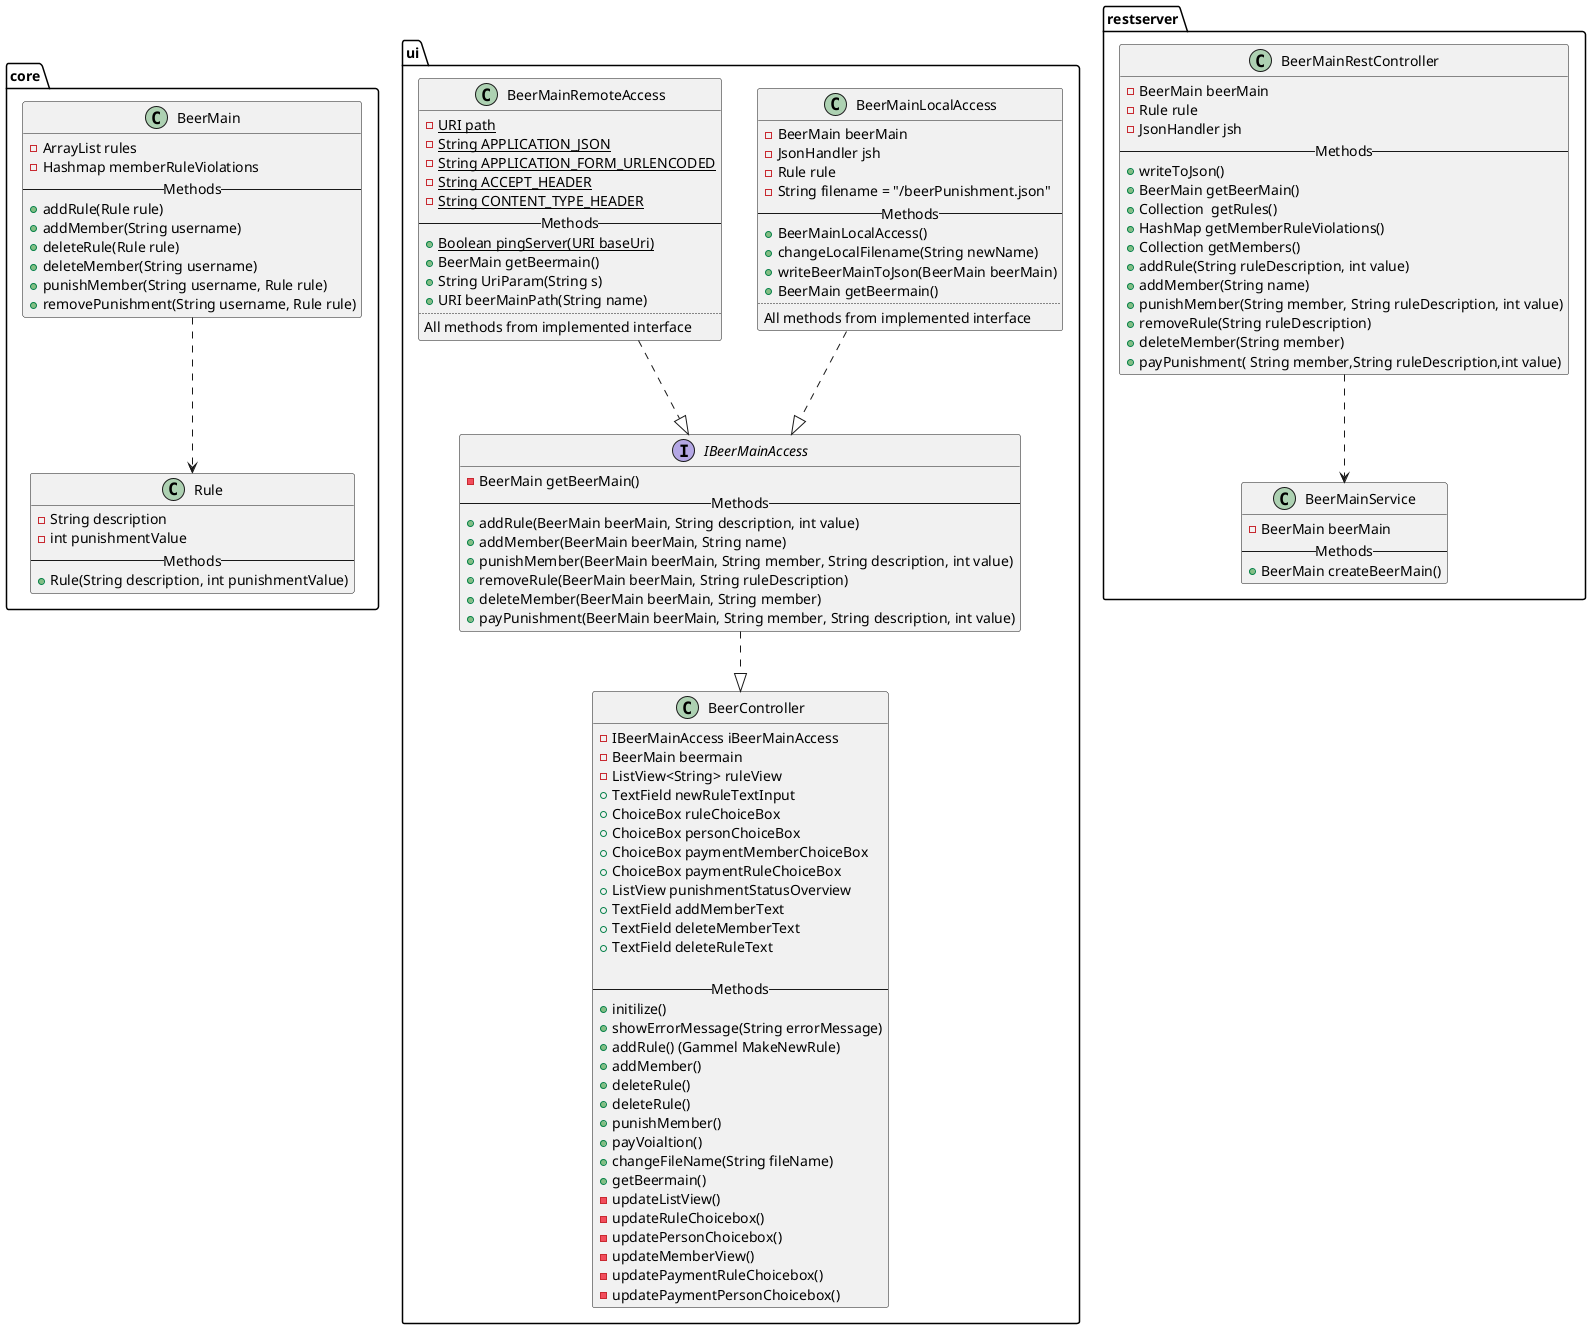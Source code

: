 @startuml
skinparam componentStyle uml2

 package "core" {
   class BeerMain{
     -ArrayList rules
     -Hashmap memberRuleViolations
     -- Methods --
     +addRule(Rule rule)
     +addMember(String username)
     +deleteRule(Rule rule)
     +deleteMember(String username)
     +punishMember(String username, Rule rule)
     +removePunishment(String username, Rule rule)
   }
   class Rule{
   -String description
   -int punishmentValue
   -- Methods --
   +Rule(String description, int punishmentValue)
   }
   BeerMain ..> Rule
}

package "ui"{
    class BeerController{
    -IBeerMainAccess iBeerMainAccess
    -BeerMain beermain
    - ListView<String> ruleView
    + TextField newRuleTextInput
    + ChoiceBox ruleChoiceBox
    + ChoiceBox personChoiceBox
    + ChoiceBox paymentMemberChoiceBox
    + ChoiceBox paymentRuleChoiceBox
    + ListView punishmentStatusOverview
    + TextField addMemberText
    + TextField deleteMemberText
    + TextField deleteRuleText

    -- Methods --
    +initilize()
    +showErrorMessage(String errorMessage)
    +addRule() (Gammel MakeNewRule)
    +addMember()
    +deleteRule()
    +deleteRule()
    +punishMember()
    +payVoialtion()
    +changeFileName(String fileName)
    +getBeermain()
    -updateListView()
    -updateRuleChoicebox()
    -updatePersonChoicebox()
    -updateMemberView()
    -updatePaymentRuleChoicebox()
    -updatePaymentPersonChoicebox()
   }
   class BeerMainLocalAccess {
   -BeerMain beerMain
   -JsonHandler jsh
   -Rule rule
   -String filename = "/beerPunishment.json"
   -- Methods --
   +BeerMainLocalAccess()
   +changeLocalFilename(String newName)
   +writeBeerMainToJson(BeerMain beerMain)
   +BeerMain getBeermain()
   ..
   All methods from implemented interface
   }
   class BeerMainRemoteAccess {
   -{static}URI path
   -{static}String APPLICATION_JSON
   -{static}String APPLICATION_FORM_URLENCODED
   -{static}String ACCEPT_HEADER
   -{static}String CONTENT_TYPE_HEADER
   -- Methods --
   +{static}Boolean pingServer(URI baseUri)
   +BeerMain getBeermain()
   +String UriParam(String s)
   +URI beerMainPath(String name)
   ..
      All methods from implemented interface
   }
   interface IBeerMainAccess {
   -BeerMain getBeerMain()
   -- Methods --
   +addRule(BeerMain beerMain, String description, int value)
   +addMember(BeerMain beerMain, String name)
   +punishMember(BeerMain beerMain, String member, String description, int value)
   +removeRule(BeerMain beerMain, String ruleDescription)
   +deleteMember(BeerMain beerMain, String member)
   +payPunishment(BeerMain beerMain, String member, String description, int value)
   }
   BeerMainLocalAccess ..|> IBeerMainAccess
   BeerMainRemoteAccess ..|> IBeerMainAccess
   IBeerMainAccess ..|> BeerController
}

package "restserver"{
    class BeerMainRestController {
    -BeerMain beerMain
    -Rule rule
    -JsonHandler jsh
    -- Methods --
    +writeToJson()
    +BeerMain getBeerMain()
    +Collection  getRules()
    +HashMap getMemberRuleViolations()
    +Collection getMembers()
    +addRule(String ruleDescription, int value)
    +addMember(String name)
    +punishMember(String member, String ruleDescription, int value)
    +removeRule(String ruleDescription)
    +deleteMember(String member)
    +payPunishment( String member,String ruleDescription,int value)
   }
   class BeerMainService{
   -BeerMain beerMain
   -- Methods --
   +BeerMain createBeerMain()
   }
   BeerMainRestController ..> BeerMainService
}
@enduml